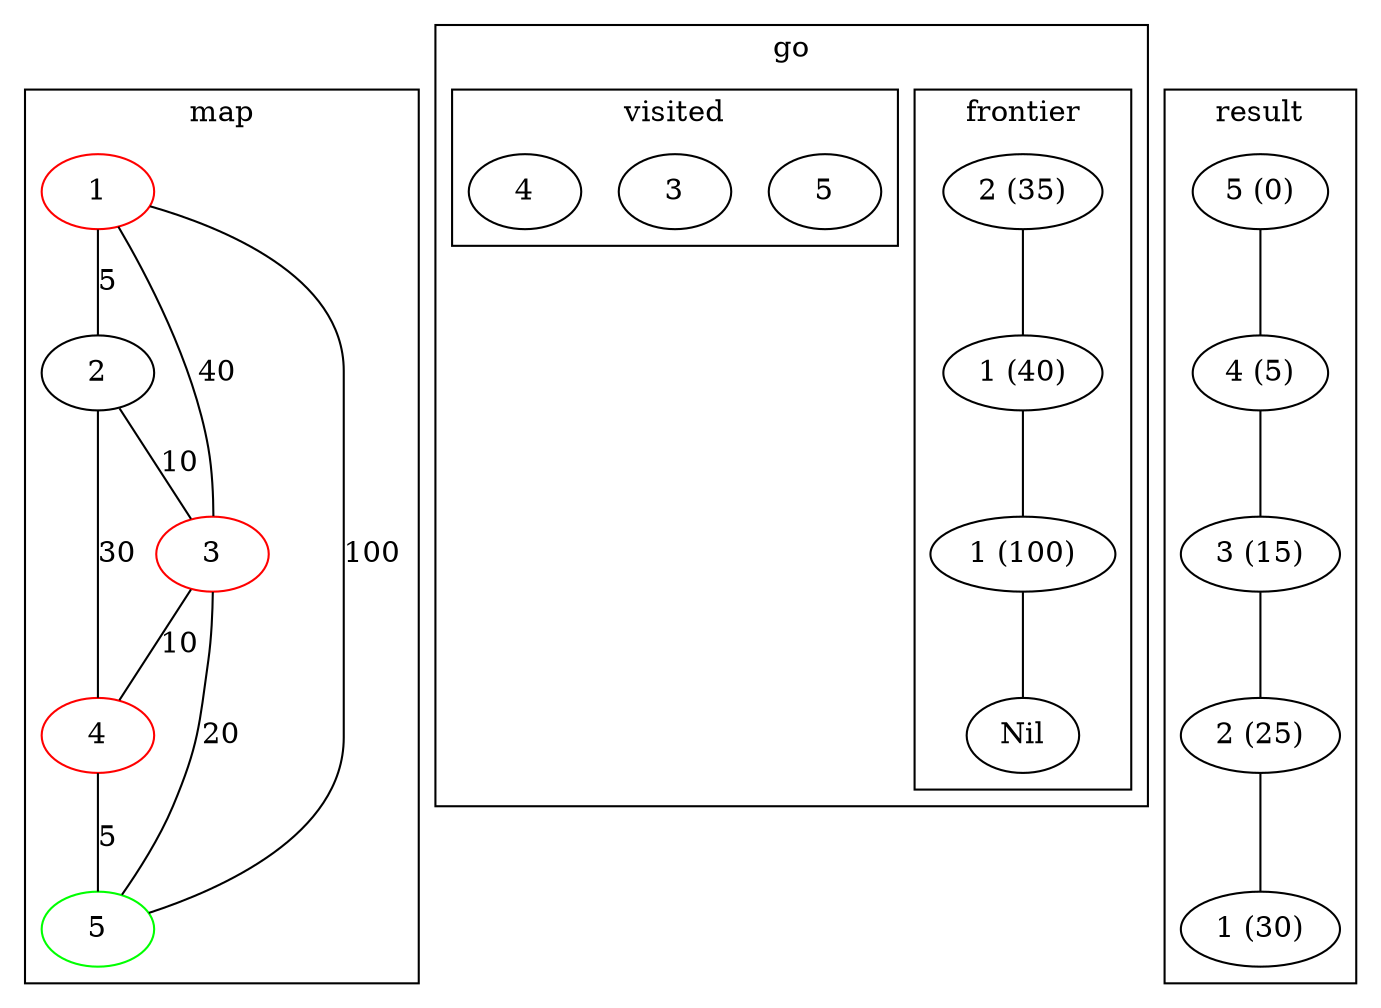 graph {
    subgraph clusterM {
        label="map";
        d1[label=1,color=red]
        d2[label=2,]
        d3[label=3,color=red]
        d4[label=4,color=red]
        d5[label=5,color=green]
        edge[weight=95,label=5];
        d1 -- d2;
        edge[weight=60,label=40];
        d1 -- d3;
        edge[weight=1,label=100];
        d1 -- d5;
        edge[weight=90,label=10];
        d2 -- d3;
        edge[weight=70,label=30];
        d2 -- d4;
        edge[weight=90,label=10];
        d3 -- d4;
        edge[weight=80,label=20];
        d3 -- d5;
        edge[weight=95,label=5];
        d4 -- d5;
    }
    subgraph cluster1 {
        label="go";
        subgraph cluster0 {
            label="frontier";
            f31[label="1 (40)"];
            f1[label="1 (100)"];
            f32[label="2 (35)"];
            n[label="Nil"];
            f32 -- f31 -- f1 -- n;
        }
        subgraph cluster01 {
            label="visited";
            v1[label="5"];
            v3[label="3"];
            v4[label="4"];
            v1;
            v3;
            v4;
        }
        subgraph cluster02 {
            label="current location";
        }
        subgraph cluster03 {
            label="new elements";
        }
    }
    subgraph cluster2 {
        label="result";
        r5[label="5 (0)"];
        r4[label="4 (5)"];
        r3[label="3 (15)"];
        r2[label="2 (25)"];
        r1[label="1 (30)"];
        r5--r4--r3--r2--r1;
    }
}
